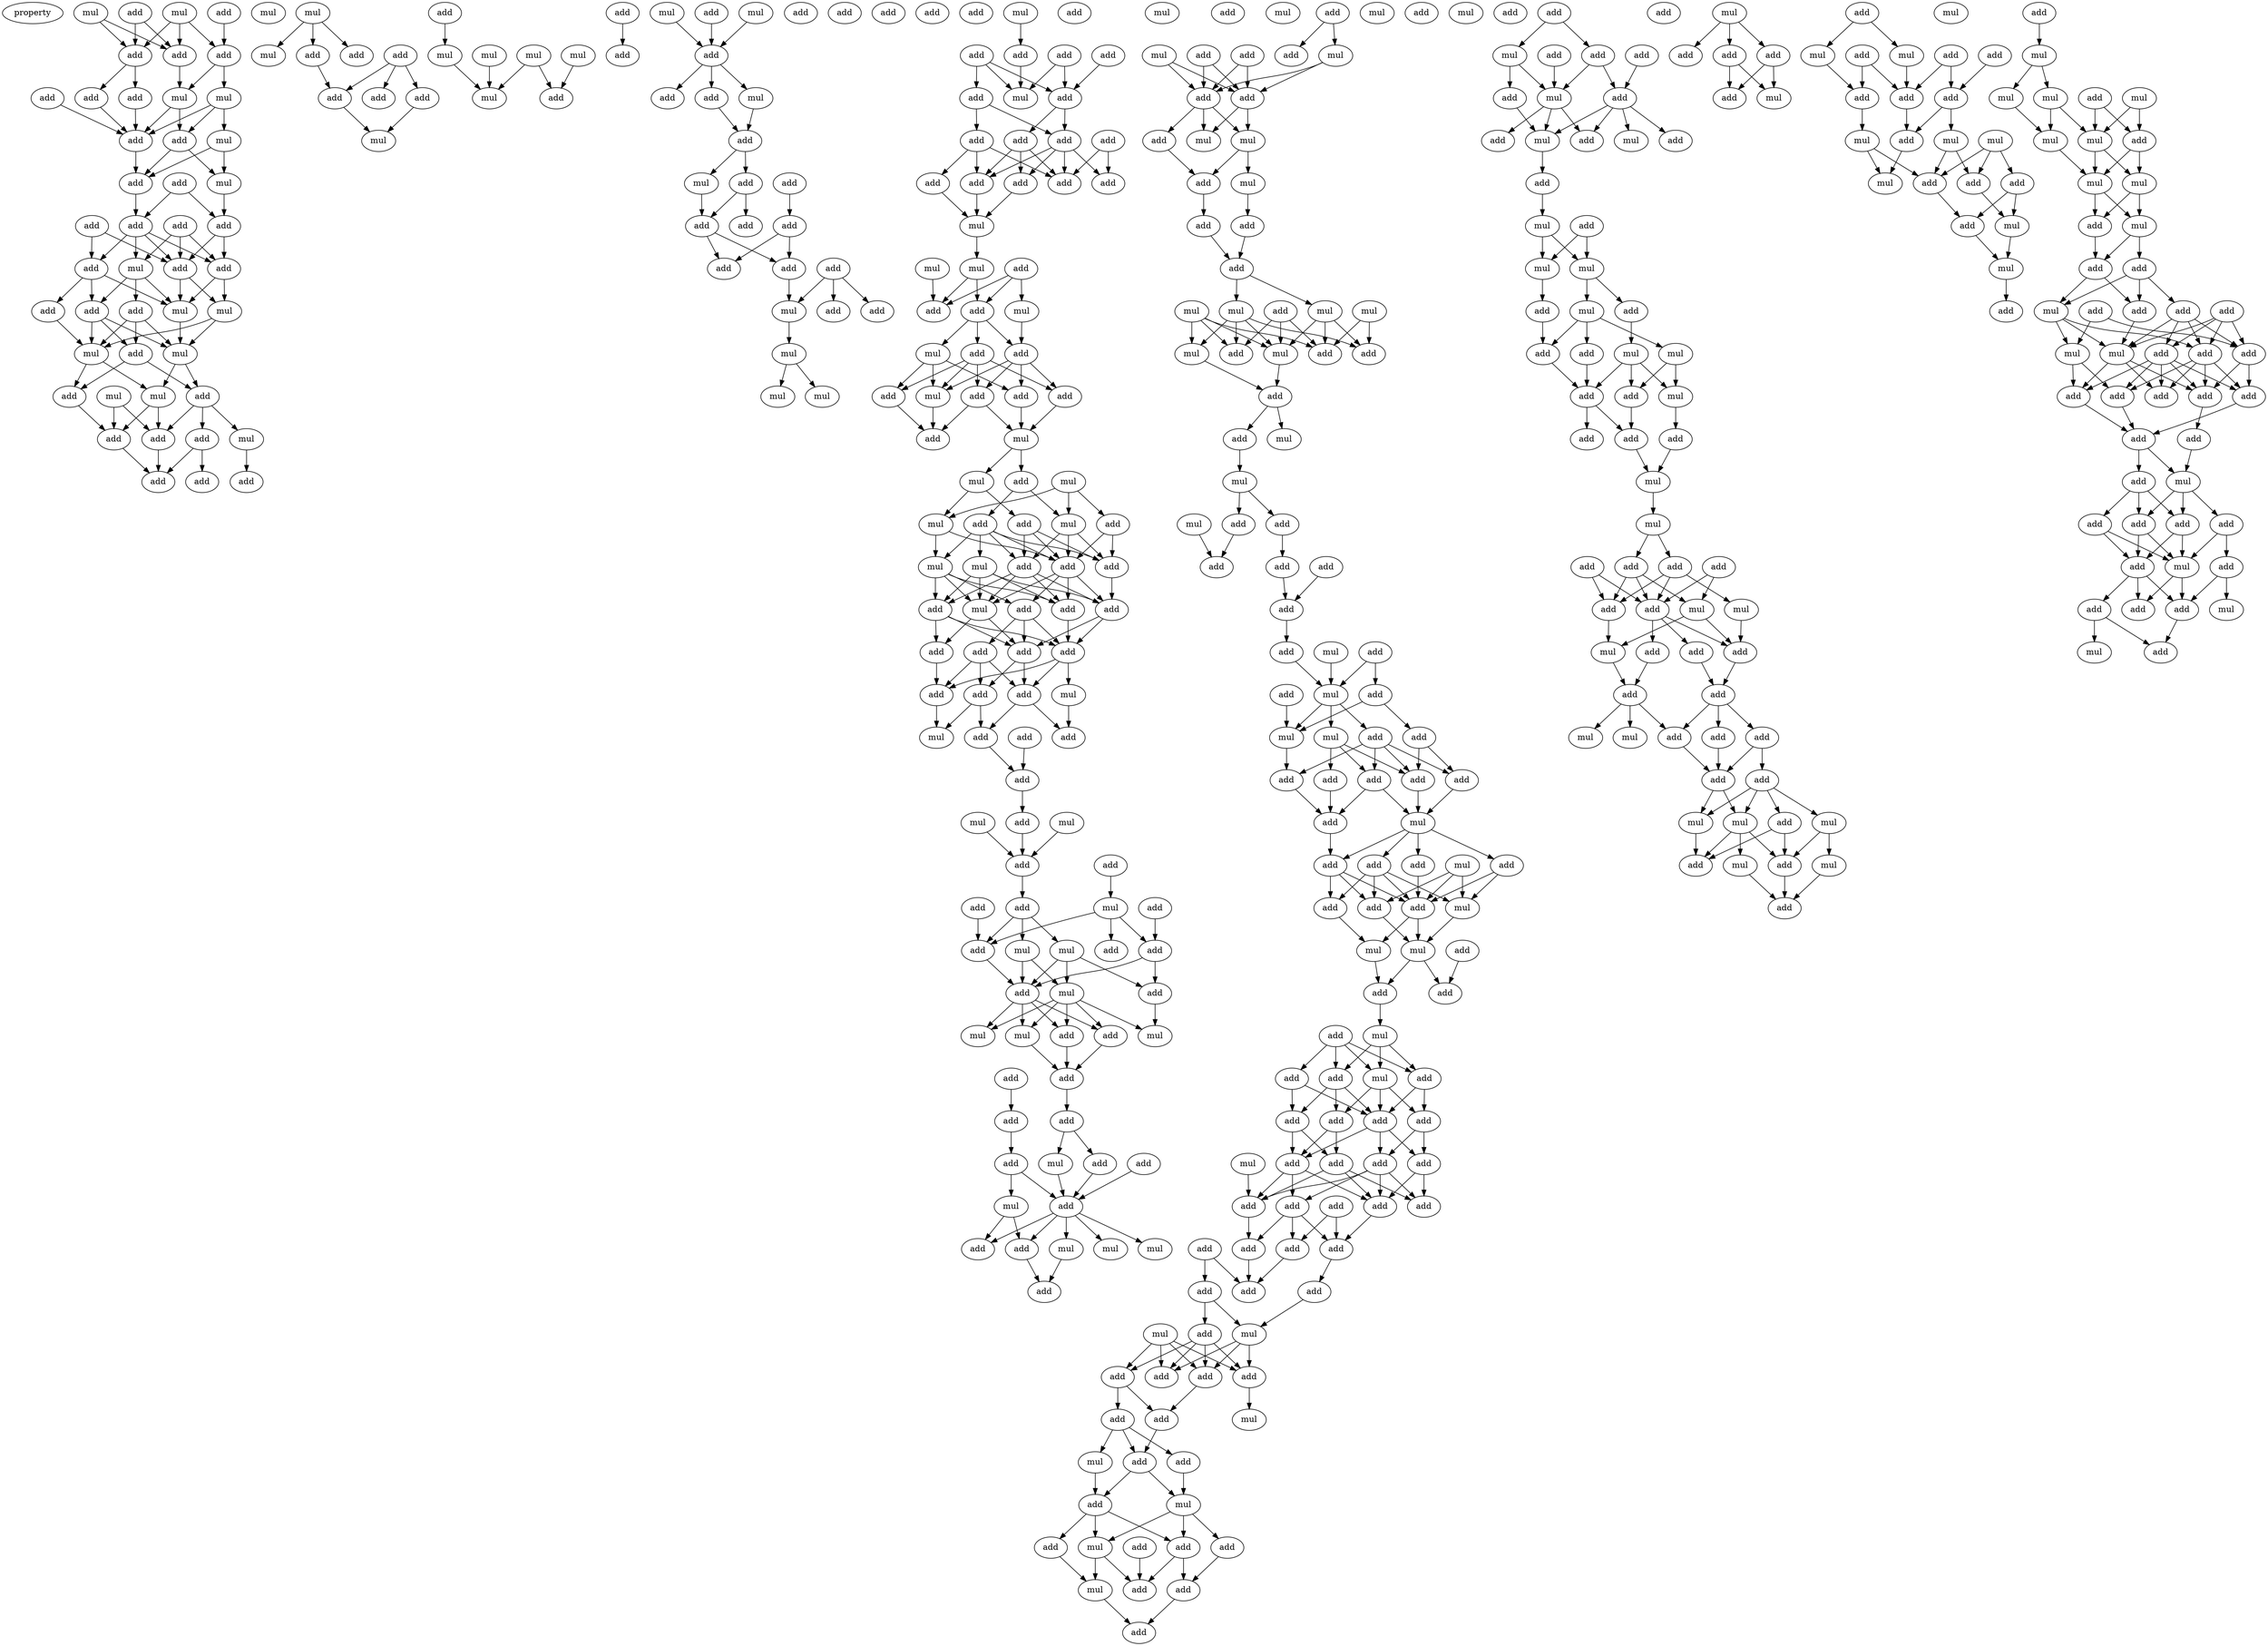 digraph {
    node [fontcolor=black]
    property [mul=2,lf=1.5]
    0 [ label = mul ];
    1 [ label = mul ];
    2 [ label = add ];
    3 [ label = add ];
    4 [ label = mul ];
    5 [ label = add ];
    6 [ label = add ];
    7 [ label = add ];
    8 [ label = add ];
    9 [ label = mul ];
    10 [ label = add ];
    11 [ label = mul ];
    12 [ label = add ];
    13 [ label = add ];
    14 [ label = add ];
    15 [ label = mul ];
    16 [ label = add ];
    17 [ label = mul ];
    18 [ label = add ];
    19 [ label = add ];
    20 [ label = add ];
    21 [ label = add ];
    22 [ label = add ];
    23 [ label = add ];
    24 [ label = add ];
    25 [ label = add ];
    26 [ label = mul ];
    27 [ label = add ];
    28 [ label = mul ];
    29 [ label = add ];
    30 [ label = mul ];
    31 [ label = add ];
    32 [ label = mul ];
    33 [ label = add ];
    34 [ label = mul ];
    35 [ label = add ];
    36 [ label = add ];
    37 [ label = mul ];
    38 [ label = mul ];
    39 [ label = add ];
    40 [ label = mul ];
    41 [ label = add ];
    42 [ label = add ];
    43 [ label = add ];
    44 [ label = add ];
    45 [ label = add ];
    46 [ label = mul ];
    47 [ label = mul ];
    48 [ label = add ];
    49 [ label = add ];
    50 [ label = add ];
    51 [ label = add ];
    52 [ label = add ];
    53 [ label = add ];
    54 [ label = mul ];
    55 [ label = add ];
    56 [ label = mul ];
    57 [ label = mul ];
    58 [ label = mul ];
    59 [ label = mul ];
    60 [ label = add ];
    61 [ label = mul ];
    62 [ label = add ];
    63 [ label = mul ];
    64 [ label = add ];
    65 [ label = add ];
    66 [ label = mul ];
    67 [ label = add ];
    68 [ label = add ];
    69 [ label = mul ];
    70 [ label = add ];
    71 [ label = add ];
    72 [ label = add ];
    73 [ label = add ];
    74 [ label = mul ];
    75 [ label = add ];
    76 [ label = add ];
    77 [ label = add ];
    78 [ label = add ];
    79 [ label = add ];
    80 [ label = add ];
    81 [ label = add ];
    82 [ label = add ];
    83 [ label = mul ];
    84 [ label = add ];
    85 [ label = add ];
    86 [ label = mul ];
    87 [ label = mul ];
    88 [ label = add ];
    89 [ label = mul ];
    90 [ label = add ];
    91 [ label = add ];
    92 [ label = mul ];
    93 [ label = add ];
    94 [ label = add ];
    95 [ label = add ];
    96 [ label = add ];
    97 [ label = mul ];
    98 [ label = add ];
    99 [ label = add ];
    100 [ label = add ];
    101 [ label = add ];
    102 [ label = add ];
    103 [ label = add ];
    104 [ label = add ];
    105 [ label = add ];
    106 [ label = add ];
    107 [ label = add ];
    108 [ label = add ];
    109 [ label = mul ];
    110 [ label = mul ];
    111 [ label = add ];
    112 [ label = mul ];
    113 [ label = add ];
    114 [ label = mul ];
    115 [ label = add ];
    116 [ label = add ];
    117 [ label = mul ];
    118 [ label = add ];
    119 [ label = add ];
    120 [ label = mul ];
    121 [ label = mul ];
    122 [ label = add ];
    123 [ label = add ];
    124 [ label = add ];
    125 [ label = add ];
    126 [ label = mul ];
    127 [ label = add ];
    128 [ label = mul ];
    129 [ label = mul ];
    130 [ label = add ];
    131 [ label = add ];
    132 [ label = add ];
    133 [ label = mul ];
    134 [ label = mul ];
    135 [ label = add ];
    136 [ label = add ];
    137 [ label = mul ];
    138 [ label = add ];
    139 [ label = add ];
    140 [ label = mul ];
    141 [ label = mul ];
    142 [ label = add ];
    143 [ label = add ];
    144 [ label = add ];
    145 [ label = add ];
    146 [ label = add ];
    147 [ label = add ];
    148 [ label = add ];
    149 [ label = add ];
    150 [ label = add ];
    151 [ label = mul ];
    152 [ label = add ];
    153 [ label = add ];
    154 [ label = mul ];
    155 [ label = add ];
    156 [ label = add ];
    157 [ label = add ];
    158 [ label = add ];
    159 [ label = mul ];
    160 [ label = add ];
    161 [ label = mul ];
    162 [ label = add ];
    163 [ label = mul ];
    164 [ label = add ];
    165 [ label = add ];
    166 [ label = add ];
    167 [ label = add ];
    168 [ label = add ];
    169 [ label = mul ];
    170 [ label = add ];
    171 [ label = mul ];
    172 [ label = add ];
    173 [ label = add ];
    174 [ label = mul ];
    175 [ label = mul ];
    176 [ label = add ];
    177 [ label = add ];
    178 [ label = add ];
    179 [ label = mul ];
    180 [ label = add ];
    181 [ label = mul ];
    182 [ label = mul ];
    183 [ label = add ];
    184 [ label = add ];
    185 [ label = add ];
    186 [ label = add ];
    187 [ label = add ];
    188 [ label = add ];
    189 [ label = mul ];
    190 [ label = add ];
    191 [ label = add ];
    192 [ label = mul ];
    193 [ label = mul ];
    194 [ label = add ];
    195 [ label = mul ];
    196 [ label = add ];
    197 [ label = mul ];
    198 [ label = add ];
    199 [ label = add ];
    200 [ label = mul ];
    201 [ label = add ];
    202 [ label = add ];
    203 [ label = add ];
    204 [ label = mul ];
    205 [ label = add ];
    206 [ label = add ];
    207 [ label = mul ];
    208 [ label = add ];
    209 [ label = mul ];
    210 [ label = add ];
    211 [ label = mul ];
    212 [ label = add ];
    213 [ label = add ];
    214 [ label = add ];
    215 [ label = add ];
    216 [ label = mul ];
    217 [ label = mul ];
    218 [ label = mul ];
    219 [ label = mul ];
    220 [ label = mul ];
    221 [ label = add ];
    222 [ label = add ];
    223 [ label = mul ];
    224 [ label = add ];
    225 [ label = add ];
    226 [ label = add ];
    227 [ label = mul ];
    228 [ label = mul ];
    229 [ label = add ];
    230 [ label = mul ];
    231 [ label = add ];
    232 [ label = add ];
    233 [ label = add ];
    234 [ label = add ];
    235 [ label = add ];
    236 [ label = add ];
    237 [ label = mul ];
    238 [ label = add ];
    239 [ label = add ];
    240 [ label = add ];
    241 [ label = mul ];
    242 [ label = add ];
    243 [ label = mul ];
    244 [ label = add ];
    245 [ label = mul ];
    246 [ label = add ];
    247 [ label = add ];
    248 [ label = add ];
    249 [ label = add ];
    250 [ label = add ];
    251 [ label = add ];
    252 [ label = mul ];
    253 [ label = add ];
    254 [ label = add ];
    255 [ label = add ];
    256 [ label = mul ];
    257 [ label = add ];
    258 [ label = add ];
    259 [ label = add ];
    260 [ label = add ];
    261 [ label = mul ];
    262 [ label = add ];
    263 [ label = mul ];
    264 [ label = mul ];
    265 [ label = add ];
    266 [ label = add ];
    267 [ label = add ];
    268 [ label = mul ];
    269 [ label = add ];
    270 [ label = mul ];
    271 [ label = add ];
    272 [ label = add ];
    273 [ label = add ];
    274 [ label = add ];
    275 [ label = add ];
    276 [ label = add ];
    277 [ label = add ];
    278 [ label = add ];
    279 [ label = add ];
    280 [ label = mul ];
    281 [ label = add ];
    282 [ label = add ];
    283 [ label = add ];
    284 [ label = add ];
    285 [ label = add ];
    286 [ label = add ];
    287 [ label = add ];
    288 [ label = add ];
    289 [ label = add ];
    290 [ label = add ];
    291 [ label = add ];
    292 [ label = add ];
    293 [ label = add ];
    294 [ label = mul ];
    295 [ label = add ];
    296 [ label = mul ];
    297 [ label = add ];
    298 [ label = add ];
    299 [ label = add ];
    300 [ label = add ];
    301 [ label = mul ];
    302 [ label = add ];
    303 [ label = add ];
    304 [ label = mul ];
    305 [ label = add ];
    306 [ label = mul ];
    307 [ label = add ];
    308 [ label = mul ];
    309 [ label = add ];
    310 [ label = mul ];
    311 [ label = add ];
    312 [ label = add ];
    313 [ label = add ];
    314 [ label = add ];
    315 [ label = add ];
    316 [ label = mul ];
    317 [ label = add ];
    318 [ label = add ];
    319 [ label = add ];
    320 [ label = mul ];
    321 [ label = add ];
    322 [ label = add ];
    323 [ label = add ];
    324 [ label = add ];
    325 [ label = mul ];
    326 [ label = add ];
    327 [ label = add ];
    328 [ label = add ];
    329 [ label = mul ];
    330 [ label = add ];
    331 [ label = add ];
    332 [ label = add ];
    333 [ label = mul ];
    334 [ label = mul ];
    335 [ label = add ];
    336 [ label = mul ];
    337 [ label = add ];
    338 [ label = mul ];
    339 [ label = add ];
    340 [ label = mul ];
    341 [ label = add ];
    342 [ label = add ];
    343 [ label = mul ];
    344 [ label = add ];
    345 [ label = mul ];
    346 [ label = mul ];
    347 [ label = add ];
    348 [ label = add ];
    349 [ label = mul ];
    350 [ label = add ];
    351 [ label = add ];
    352 [ label = add ];
    353 [ label = add ];
    354 [ label = mul ];
    355 [ label = mul ];
    356 [ label = add ];
    357 [ label = add ];
    358 [ label = add ];
    359 [ label = add ];
    360 [ label = mul ];
    361 [ label = add ];
    362 [ label = add ];
    363 [ label = mul ];
    364 [ label = add ];
    365 [ label = mul ];
    366 [ label = add ];
    367 [ label = add ];
    368 [ label = add ];
    369 [ label = add ];
    370 [ label = mul ];
    371 [ label = add ];
    372 [ label = mul ];
    373 [ label = add ];
    374 [ label = add ];
    375 [ label = add ];
    376 [ label = add ];
    377 [ label = add ];
    378 [ label = mul ];
    379 [ label = mul ];
    380 [ label = mul ];
    381 [ label = add ];
    382 [ label = mul ];
    383 [ label = mul ];
    384 [ label = add ];
    385 [ label = add ];
    386 [ label = mul ];
    387 [ label = add ];
    388 [ label = add ];
    389 [ label = add ];
    390 [ label = add ];
    391 [ label = mul ];
    392 [ label = add ];
    393 [ label = add ];
    394 [ label = mul ];
    395 [ label = add ];
    396 [ label = add ];
    397 [ label = mul ];
    398 [ label = add ];
    399 [ label = add ];
    400 [ label = add ];
    401 [ label = add ];
    402 [ label = mul ];
    403 [ label = mul ];
    404 [ label = mul ];
    405 [ label = mul ];
    406 [ label = mul ];
    407 [ label = add ];
    408 [ label = add ];
    409 [ label = add ];
    410 [ label = mul ];
    411 [ label = add ];
    412 [ label = mul ];
    413 [ label = add ];
    414 [ label = mul ];
    415 [ label = add ];
    416 [ label = mul ];
    417 [ label = mul ];
    418 [ label = mul ];
    419 [ label = add ];
    420 [ label = mul ];
    421 [ label = mul ];
    422 [ label = add ];
    423 [ label = mul ];
    424 [ label = mul ];
    425 [ label = mul ];
    426 [ label = add ];
    427 [ label = add ];
    428 [ label = add ];
    429 [ label = mul ];
    430 [ label = add ];
    431 [ label = add ];
    432 [ label = add ];
    433 [ label = add ];
    434 [ label = mul ];
    435 [ label = mul ];
    436 [ label = add ];
    437 [ label = add ];
    438 [ label = add ];
    439 [ label = add ];
    440 [ label = add ];
    441 [ label = add ];
    442 [ label = add ];
    443 [ label = add ];
    444 [ label = add ];
    445 [ label = add ];
    446 [ label = mul ];
    447 [ label = add ];
    448 [ label = add ];
    449 [ label = add ];
    450 [ label = add ];
    451 [ label = add ];
    452 [ label = mul ];
    453 [ label = add ];
    454 [ label = add ];
    455 [ label = add ];
    456 [ label = mul ];
    457 [ label = add ];
    458 [ label = add ];
    459 [ label = add ];
    460 [ label = mul ];
    0 -> 5 [ name = 0 ];
    0 -> 6 [ name = 1 ];
    0 -> 7 [ name = 2 ];
    1 -> 6 [ name = 3 ];
    1 -> 7 [ name = 4 ];
    2 -> 5 [ name = 5 ];
    3 -> 6 [ name = 6 ];
    3 -> 7 [ name = 7 ];
    5 -> 9 [ name = 8 ];
    5 -> 11 [ name = 9 ];
    6 -> 11 [ name = 10 ];
    7 -> 8 [ name = 11 ];
    7 -> 12 [ name = 12 ];
    8 -> 13 [ name = 13 ];
    9 -> 13 [ name = 14 ];
    9 -> 14 [ name = 15 ];
    9 -> 15 [ name = 16 ];
    10 -> 13 [ name = 17 ];
    11 -> 13 [ name = 18 ];
    11 -> 14 [ name = 19 ];
    12 -> 13 [ name = 20 ];
    13 -> 18 [ name = 21 ];
    14 -> 17 [ name = 22 ];
    14 -> 18 [ name = 23 ];
    15 -> 17 [ name = 24 ];
    15 -> 18 [ name = 25 ];
    16 -> 20 [ name = 26 ];
    16 -> 22 [ name = 27 ];
    17 -> 22 [ name = 28 ];
    18 -> 20 [ name = 29 ];
    19 -> 24 [ name = 30 ];
    19 -> 25 [ name = 31 ];
    19 -> 26 [ name = 32 ];
    20 -> 23 [ name = 33 ];
    20 -> 24 [ name = 34 ];
    20 -> 25 [ name = 35 ];
    20 -> 26 [ name = 36 ];
    21 -> 23 [ name = 37 ];
    21 -> 25 [ name = 38 ];
    22 -> 24 [ name = 39 ];
    22 -> 25 [ name = 40 ];
    23 -> 27 [ name = 41 ];
    23 -> 28 [ name = 42 ];
    23 -> 29 [ name = 43 ];
    24 -> 28 [ name = 44 ];
    24 -> 30 [ name = 45 ];
    25 -> 28 [ name = 46 ];
    25 -> 30 [ name = 47 ];
    26 -> 27 [ name = 48 ];
    26 -> 28 [ name = 49 ];
    26 -> 31 [ name = 50 ];
    27 -> 32 [ name = 51 ];
    27 -> 33 [ name = 52 ];
    27 -> 34 [ name = 53 ];
    28 -> 32 [ name = 54 ];
    29 -> 34 [ name = 55 ];
    30 -> 32 [ name = 56 ];
    30 -> 34 [ name = 57 ];
    31 -> 32 [ name = 58 ];
    31 -> 33 [ name = 59 ];
    31 -> 34 [ name = 60 ];
    32 -> 36 [ name = 61 ];
    32 -> 37 [ name = 62 ];
    33 -> 35 [ name = 63 ];
    33 -> 36 [ name = 64 ];
    34 -> 35 [ name = 65 ];
    34 -> 37 [ name = 66 ];
    35 -> 42 [ name = 67 ];
    36 -> 39 [ name = 68 ];
    36 -> 40 [ name = 69 ];
    36 -> 41 [ name = 70 ];
    37 -> 39 [ name = 71 ];
    37 -> 42 [ name = 72 ];
    38 -> 39 [ name = 73 ];
    38 -> 42 [ name = 74 ];
    39 -> 45 [ name = 75 ];
    40 -> 44 [ name = 76 ];
    41 -> 43 [ name = 77 ];
    41 -> 45 [ name = 78 ];
    42 -> 45 [ name = 79 ];
    46 -> 47 [ name = 80 ];
    46 -> 48 [ name = 81 ];
    46 -> 49 [ name = 82 ];
    48 -> 53 [ name = 83 ];
    50 -> 51 [ name = 84 ];
    50 -> 52 [ name = 85 ];
    50 -> 53 [ name = 86 ];
    52 -> 54 [ name = 87 ];
    53 -> 54 [ name = 88 ];
    55 -> 57 [ name = 89 ];
    56 -> 61 [ name = 90 ];
    57 -> 61 [ name = 91 ];
    58 -> 60 [ name = 92 ];
    58 -> 61 [ name = 93 ];
    59 -> 60 [ name = 94 ];
    62 -> 64 [ name = 95 ];
    63 -> 67 [ name = 96 ];
    65 -> 67 [ name = 97 ];
    66 -> 67 [ name = 98 ];
    67 -> 68 [ name = 99 ];
    67 -> 69 [ name = 100 ];
    67 -> 71 [ name = 101 ];
    69 -> 73 [ name = 102 ];
    71 -> 73 [ name = 103 ];
    73 -> 74 [ name = 104 ];
    73 -> 76 [ name = 105 ];
    74 -> 78 [ name = 106 ];
    75 -> 77 [ name = 107 ];
    76 -> 78 [ name = 108 ];
    76 -> 79 [ name = 109 ];
    77 -> 80 [ name = 110 ];
    77 -> 82 [ name = 111 ];
    78 -> 80 [ name = 112 ];
    78 -> 82 [ name = 113 ];
    81 -> 83 [ name = 114 ];
    81 -> 84 [ name = 115 ];
    81 -> 85 [ name = 116 ];
    82 -> 83 [ name = 117 ];
    83 -> 86 [ name = 118 ];
    86 -> 87 [ name = 119 ];
    86 -> 89 [ name = 120 ];
    92 -> 93 [ name = 121 ];
    93 -> 97 [ name = 122 ];
    94 -> 99 [ name = 123 ];
    95 -> 97 [ name = 124 ];
    95 -> 99 [ name = 125 ];
    96 -> 97 [ name = 126 ];
    96 -> 98 [ name = 127 ];
    96 -> 99 [ name = 128 ];
    98 -> 101 [ name = 129 ];
    98 -> 102 [ name = 130 ];
    99 -> 100 [ name = 131 ];
    99 -> 101 [ name = 132 ];
    100 -> 106 [ name = 133 ];
    100 -> 107 [ name = 134 ];
    100 -> 108 [ name = 135 ];
    101 -> 104 [ name = 136 ];
    101 -> 106 [ name = 137 ];
    101 -> 107 [ name = 138 ];
    101 -> 108 [ name = 139 ];
    102 -> 105 [ name = 140 ];
    102 -> 107 [ name = 141 ];
    102 -> 108 [ name = 142 ];
    103 -> 104 [ name = 143 ];
    103 -> 108 [ name = 144 ];
    105 -> 109 [ name = 145 ];
    106 -> 109 [ name = 146 ];
    107 -> 109 [ name = 147 ];
    109 -> 110 [ name = 148 ];
    110 -> 115 [ name = 149 ];
    110 -> 116 [ name = 150 ];
    112 -> 115 [ name = 151 ];
    113 -> 115 [ name = 152 ];
    113 -> 116 [ name = 153 ];
    113 -> 117 [ name = 154 ];
    116 -> 118 [ name = 155 ];
    116 -> 119 [ name = 156 ];
    116 -> 120 [ name = 157 ];
    117 -> 119 [ name = 158 ];
    118 -> 121 [ name = 159 ];
    118 -> 122 [ name = 160 ];
    118 -> 124 [ name = 161 ];
    118 -> 125 [ name = 162 ];
    119 -> 121 [ name = 163 ];
    119 -> 123 [ name = 164 ];
    119 -> 124 [ name = 165 ];
    119 -> 125 [ name = 166 ];
    120 -> 121 [ name = 167 ];
    120 -> 122 [ name = 168 ];
    120 -> 123 [ name = 169 ];
    121 -> 127 [ name = 170 ];
    122 -> 127 [ name = 171 ];
    123 -> 126 [ name = 172 ];
    124 -> 126 [ name = 173 ];
    125 -> 126 [ name = 174 ];
    125 -> 127 [ name = 175 ];
    126 -> 128 [ name = 176 ];
    126 -> 130 [ name = 177 ];
    128 -> 132 [ name = 178 ];
    128 -> 133 [ name = 179 ];
    129 -> 133 [ name = 180 ];
    129 -> 134 [ name = 181 ];
    129 -> 135 [ name = 182 ];
    130 -> 131 [ name = 183 ];
    130 -> 134 [ name = 184 ];
    131 -> 136 [ name = 185 ];
    131 -> 137 [ name = 186 ];
    131 -> 138 [ name = 187 ];
    131 -> 139 [ name = 188 ];
    131 -> 140 [ name = 189 ];
    132 -> 136 [ name = 190 ];
    132 -> 138 [ name = 191 ];
    132 -> 139 [ name = 192 ];
    133 -> 136 [ name = 193 ];
    133 -> 140 [ name = 194 ];
    134 -> 136 [ name = 195 ];
    134 -> 138 [ name = 196 ];
    134 -> 139 [ name = 197 ];
    135 -> 136 [ name = 198 ];
    135 -> 139 [ name = 199 ];
    136 -> 141 [ name = 200 ];
    136 -> 142 [ name = 201 ];
    136 -> 144 [ name = 202 ];
    136 -> 145 [ name = 203 ];
    137 -> 141 [ name = 204 ];
    137 -> 142 [ name = 205 ];
    137 -> 143 [ name = 206 ];
    137 -> 144 [ name = 207 ];
    138 -> 141 [ name = 208 ];
    138 -> 142 [ name = 209 ];
    138 -> 143 [ name = 210 ];
    138 -> 144 [ name = 211 ];
    139 -> 142 [ name = 212 ];
    140 -> 141 [ name = 213 ];
    140 -> 143 [ name = 214 ];
    140 -> 144 [ name = 215 ];
    140 -> 145 [ name = 216 ];
    141 -> 146 [ name = 217 ];
    141 -> 147 [ name = 218 ];
    142 -> 147 [ name = 219 ];
    142 -> 148 [ name = 220 ];
    143 -> 146 [ name = 221 ];
    143 -> 147 [ name = 222 ];
    143 -> 148 [ name = 223 ];
    144 -> 148 [ name = 224 ];
    145 -> 147 [ name = 225 ];
    145 -> 148 [ name = 226 ];
    145 -> 149 [ name = 227 ];
    146 -> 153 [ name = 228 ];
    147 -> 150 [ name = 229 ];
    147 -> 152 [ name = 230 ];
    148 -> 151 [ name = 231 ];
    148 -> 152 [ name = 232 ];
    148 -> 153 [ name = 233 ];
    149 -> 150 [ name = 234 ];
    149 -> 152 [ name = 235 ];
    149 -> 153 [ name = 236 ];
    150 -> 154 [ name = 237 ];
    150 -> 156 [ name = 238 ];
    151 -> 155 [ name = 239 ];
    152 -> 155 [ name = 240 ];
    152 -> 156 [ name = 241 ];
    153 -> 154 [ name = 242 ];
    156 -> 158 [ name = 243 ];
    157 -> 158 [ name = 244 ];
    158 -> 162 [ name = 245 ];
    159 -> 165 [ name = 246 ];
    162 -> 165 [ name = 247 ];
    163 -> 165 [ name = 248 ];
    164 -> 169 [ name = 249 ];
    165 -> 167 [ name = 250 ];
    166 -> 173 [ name = 251 ];
    167 -> 171 [ name = 252 ];
    167 -> 172 [ name = 253 ];
    167 -> 174 [ name = 254 ];
    168 -> 172 [ name = 255 ];
    169 -> 170 [ name = 256 ];
    169 -> 172 [ name = 257 ];
    169 -> 173 [ name = 258 ];
    171 -> 175 [ name = 259 ];
    171 -> 176 [ name = 260 ];
    171 -> 177 [ name = 261 ];
    172 -> 176 [ name = 262 ];
    173 -> 176 [ name = 263 ];
    173 -> 177 [ name = 264 ];
    174 -> 175 [ name = 265 ];
    174 -> 176 [ name = 266 ];
    175 -> 178 [ name = 267 ];
    175 -> 179 [ name = 268 ];
    175 -> 180 [ name = 269 ];
    175 -> 181 [ name = 270 ];
    175 -> 182 [ name = 271 ];
    176 -> 178 [ name = 272 ];
    176 -> 180 [ name = 273 ];
    176 -> 181 [ name = 274 ];
    176 -> 182 [ name = 275 ];
    177 -> 179 [ name = 276 ];
    178 -> 184 [ name = 277 ];
    180 -> 184 [ name = 278 ];
    182 -> 184 [ name = 279 ];
    183 -> 185 [ name = 280 ];
    184 -> 186 [ name = 281 ];
    185 -> 187 [ name = 282 ];
    186 -> 189 [ name = 283 ];
    186 -> 190 [ name = 284 ];
    187 -> 191 [ name = 285 ];
    187 -> 192 [ name = 286 ];
    188 -> 191 [ name = 287 ];
    189 -> 191 [ name = 288 ];
    190 -> 191 [ name = 289 ];
    191 -> 193 [ name = 290 ];
    191 -> 194 [ name = 291 ];
    191 -> 195 [ name = 292 ];
    191 -> 196 [ name = 293 ];
    191 -> 197 [ name = 294 ];
    192 -> 194 [ name = 295 ];
    192 -> 196 [ name = 296 ];
    193 -> 198 [ name = 297 ];
    196 -> 198 [ name = 298 ];
    199 -> 202 [ name = 299 ];
    199 -> 204 [ name = 300 ];
    200 -> 205 [ name = 301 ];
    200 -> 206 [ name = 302 ];
    201 -> 205 [ name = 303 ];
    201 -> 206 [ name = 304 ];
    203 -> 205 [ name = 305 ];
    203 -> 206 [ name = 306 ];
    204 -> 205 [ name = 307 ];
    204 -> 206 [ name = 308 ];
    205 -> 207 [ name = 309 ];
    205 -> 208 [ name = 310 ];
    205 -> 209 [ name = 311 ];
    206 -> 207 [ name = 312 ];
    206 -> 209 [ name = 313 ];
    208 -> 210 [ name = 314 ];
    209 -> 210 [ name = 315 ];
    209 -> 211 [ name = 316 ];
    210 -> 212 [ name = 317 ];
    211 -> 213 [ name = 318 ];
    212 -> 214 [ name = 319 ];
    213 -> 214 [ name = 320 ];
    214 -> 217 [ name = 321 ];
    214 -> 219 [ name = 322 ];
    215 -> 220 [ name = 323 ];
    215 -> 221 [ name = 324 ];
    215 -> 222 [ name = 325 ];
    216 -> 222 [ name = 326 ];
    216 -> 224 [ name = 327 ];
    217 -> 220 [ name = 328 ];
    217 -> 222 [ name = 329 ];
    217 -> 224 [ name = 330 ];
    218 -> 220 [ name = 331 ];
    218 -> 221 [ name = 332 ];
    218 -> 222 [ name = 333 ];
    218 -> 223 [ name = 334 ];
    219 -> 220 [ name = 335 ];
    219 -> 221 [ name = 336 ];
    219 -> 223 [ name = 337 ];
    219 -> 224 [ name = 338 ];
    220 -> 225 [ name = 339 ];
    223 -> 225 [ name = 340 ];
    225 -> 226 [ name = 341 ];
    225 -> 227 [ name = 342 ];
    226 -> 228 [ name = 343 ];
    228 -> 229 [ name = 344 ];
    228 -> 231 [ name = 345 ];
    229 -> 233 [ name = 346 ];
    230 -> 233 [ name = 347 ];
    231 -> 232 [ name = 348 ];
    232 -> 235 [ name = 349 ];
    234 -> 235 [ name = 350 ];
    235 -> 238 [ name = 351 ];
    236 -> 239 [ name = 352 ];
    236 -> 241 [ name = 353 ];
    237 -> 241 [ name = 354 ];
    238 -> 241 [ name = 355 ];
    239 -> 243 [ name = 356 ];
    239 -> 244 [ name = 357 ];
    240 -> 243 [ name = 358 ];
    241 -> 242 [ name = 359 ];
    241 -> 243 [ name = 360 ];
    241 -> 245 [ name = 361 ];
    242 -> 247 [ name = 362 ];
    242 -> 248 [ name = 363 ];
    242 -> 249 [ name = 364 ];
    242 -> 250 [ name = 365 ];
    243 -> 248 [ name = 366 ];
    244 -> 249 [ name = 367 ];
    244 -> 250 [ name = 368 ];
    245 -> 246 [ name = 369 ];
    245 -> 247 [ name = 370 ];
    245 -> 249 [ name = 371 ];
    246 -> 251 [ name = 372 ];
    247 -> 251 [ name = 373 ];
    247 -> 252 [ name = 374 ];
    248 -> 251 [ name = 375 ];
    249 -> 252 [ name = 376 ];
    250 -> 252 [ name = 377 ];
    251 -> 254 [ name = 378 ];
    252 -> 253 [ name = 379 ];
    252 -> 254 [ name = 380 ];
    252 -> 255 [ name = 381 ];
    252 -> 257 [ name = 382 ];
    253 -> 258 [ name = 383 ];
    253 -> 259 [ name = 384 ];
    253 -> 260 [ name = 385 ];
    253 -> 261 [ name = 386 ];
    254 -> 258 [ name = 387 ];
    254 -> 259 [ name = 388 ];
    254 -> 260 [ name = 389 ];
    255 -> 260 [ name = 390 ];
    256 -> 259 [ name = 391 ];
    256 -> 260 [ name = 392 ];
    256 -> 261 [ name = 393 ];
    257 -> 260 [ name = 394 ];
    257 -> 261 [ name = 395 ];
    258 -> 264 [ name = 396 ];
    259 -> 263 [ name = 397 ];
    260 -> 263 [ name = 398 ];
    260 -> 264 [ name = 399 ];
    261 -> 263 [ name = 400 ];
    262 -> 265 [ name = 401 ];
    263 -> 265 [ name = 402 ];
    263 -> 266 [ name = 403 ];
    264 -> 266 [ name = 404 ];
    266 -> 268 [ name = 405 ];
    267 -> 269 [ name = 406 ];
    267 -> 270 [ name = 407 ];
    267 -> 271 [ name = 408 ];
    267 -> 272 [ name = 409 ];
    268 -> 269 [ name = 410 ];
    268 -> 270 [ name = 411 ];
    268 -> 271 [ name = 412 ];
    269 -> 273 [ name = 413 ];
    269 -> 274 [ name = 414 ];
    269 -> 276 [ name = 415 ];
    270 -> 273 [ name = 416 ];
    270 -> 275 [ name = 417 ];
    270 -> 276 [ name = 418 ];
    271 -> 275 [ name = 419 ];
    271 -> 276 [ name = 420 ];
    272 -> 274 [ name = 421 ];
    272 -> 276 [ name = 422 ];
    273 -> 277 [ name = 423 ];
    273 -> 278 [ name = 424 ];
    274 -> 277 [ name = 425 ];
    274 -> 278 [ name = 426 ];
    275 -> 279 [ name = 427 ];
    275 -> 281 [ name = 428 ];
    276 -> 278 [ name = 429 ];
    276 -> 279 [ name = 430 ];
    276 -> 281 [ name = 431 ];
    277 -> 282 [ name = 432 ];
    277 -> 284 [ name = 433 ];
    277 -> 285 [ name = 434 ];
    278 -> 282 [ name = 435 ];
    278 -> 283 [ name = 436 ];
    278 -> 285 [ name = 437 ];
    279 -> 282 [ name = 438 ];
    279 -> 283 [ name = 439 ];
    279 -> 284 [ name = 440 ];
    279 -> 285 [ name = 441 ];
    280 -> 285 [ name = 442 ];
    281 -> 282 [ name = 443 ];
    281 -> 284 [ name = 444 ];
    282 -> 289 [ name = 445 ];
    283 -> 287 [ name = 446 ];
    283 -> 288 [ name = 447 ];
    283 -> 289 [ name = 448 ];
    285 -> 288 [ name = 449 ];
    286 -> 287 [ name = 450 ];
    286 -> 289 [ name = 451 ];
    287 -> 291 [ name = 452 ];
    288 -> 291 [ name = 453 ];
    289 -> 292 [ name = 454 ];
    290 -> 291 [ name = 455 ];
    290 -> 293 [ name = 456 ];
    292 -> 296 [ name = 457 ];
    293 -> 295 [ name = 458 ];
    293 -> 296 [ name = 459 ];
    294 -> 297 [ name = 460 ];
    294 -> 298 [ name = 461 ];
    294 -> 299 [ name = 462 ];
    294 -> 300 [ name = 463 ];
    295 -> 297 [ name = 464 ];
    295 -> 298 [ name = 465 ];
    295 -> 299 [ name = 466 ];
    295 -> 300 [ name = 467 ];
    296 -> 297 [ name = 468 ];
    296 -> 298 [ name = 469 ];
    296 -> 299 [ name = 470 ];
    297 -> 301 [ name = 471 ];
    298 -> 303 [ name = 472 ];
    300 -> 302 [ name = 473 ];
    300 -> 303 [ name = 474 ];
    302 -> 304 [ name = 475 ];
    302 -> 305 [ name = 476 ];
    302 -> 307 [ name = 477 ];
    303 -> 307 [ name = 478 ];
    304 -> 309 [ name = 479 ];
    305 -> 308 [ name = 480 ];
    307 -> 308 [ name = 481 ];
    307 -> 309 [ name = 482 ];
    308 -> 310 [ name = 483 ];
    308 -> 312 [ name = 484 ];
    308 -> 314 [ name = 485 ];
    309 -> 310 [ name = 486 ];
    309 -> 311 [ name = 487 ];
    309 -> 314 [ name = 488 ];
    310 -> 315 [ name = 489 ];
    310 -> 316 [ name = 490 ];
    311 -> 316 [ name = 491 ];
    312 -> 317 [ name = 492 ];
    313 -> 315 [ name = 493 ];
    314 -> 315 [ name = 494 ];
    314 -> 317 [ name = 495 ];
    316 -> 319 [ name = 496 ];
    317 -> 319 [ name = 497 ];
    322 -> 325 [ name = 498 ];
    322 -> 326 [ name = 499 ];
    323 -> 329 [ name = 500 ];
    324 -> 328 [ name = 501 ];
    325 -> 327 [ name = 502 ];
    325 -> 329 [ name = 503 ];
    326 -> 328 [ name = 504 ];
    326 -> 329 [ name = 505 ];
    327 -> 334 [ name = 506 ];
    328 -> 331 [ name = 507 ];
    328 -> 332 [ name = 508 ];
    328 -> 333 [ name = 509 ];
    328 -> 334 [ name = 510 ];
    329 -> 330 [ name = 511 ];
    329 -> 332 [ name = 512 ];
    329 -> 334 [ name = 513 ];
    334 -> 335 [ name = 514 ];
    335 -> 336 [ name = 515 ];
    336 -> 338 [ name = 516 ];
    336 -> 340 [ name = 517 ];
    337 -> 338 [ name = 518 ];
    337 -> 340 [ name = 519 ];
    338 -> 341 [ name = 520 ];
    340 -> 342 [ name = 521 ];
    340 -> 343 [ name = 522 ];
    341 -> 344 [ name = 523 ];
    342 -> 345 [ name = 524 ];
    343 -> 344 [ name = 525 ];
    343 -> 346 [ name = 526 ];
    343 -> 347 [ name = 527 ];
    344 -> 350 [ name = 528 ];
    345 -> 348 [ name = 529 ];
    345 -> 349 [ name = 530 ];
    345 -> 350 [ name = 531 ];
    346 -> 348 [ name = 532 ];
    346 -> 349 [ name = 533 ];
    347 -> 350 [ name = 534 ];
    348 -> 351 [ name = 535 ];
    349 -> 353 [ name = 536 ];
    350 -> 351 [ name = 537 ];
    350 -> 352 [ name = 538 ];
    351 -> 354 [ name = 539 ];
    353 -> 354 [ name = 540 ];
    354 -> 355 [ name = 541 ];
    355 -> 357 [ name = 542 ];
    355 -> 359 [ name = 543 ];
    356 -> 361 [ name = 544 ];
    356 -> 362 [ name = 545 ];
    357 -> 361 [ name = 546 ];
    357 -> 362 [ name = 547 ];
    357 -> 363 [ name = 548 ];
    358 -> 360 [ name = 549 ];
    358 -> 362 [ name = 550 ];
    359 -> 360 [ name = 551 ];
    359 -> 361 [ name = 552 ];
    359 -> 362 [ name = 553 ];
    360 -> 365 [ name = 554 ];
    360 -> 367 [ name = 555 ];
    361 -> 365 [ name = 556 ];
    362 -> 364 [ name = 557 ];
    362 -> 366 [ name = 558 ];
    362 -> 367 [ name = 559 ];
    363 -> 367 [ name = 560 ];
    364 -> 368 [ name = 561 ];
    365 -> 368 [ name = 562 ];
    366 -> 369 [ name = 563 ];
    367 -> 369 [ name = 564 ];
    368 -> 370 [ name = 565 ];
    368 -> 372 [ name = 566 ];
    368 -> 373 [ name = 567 ];
    369 -> 371 [ name = 568 ];
    369 -> 373 [ name = 569 ];
    369 -> 374 [ name = 570 ];
    371 -> 375 [ name = 571 ];
    371 -> 376 [ name = 572 ];
    373 -> 375 [ name = 573 ];
    374 -> 375 [ name = 574 ];
    375 -> 378 [ name = 575 ];
    375 -> 379 [ name = 576 ];
    376 -> 377 [ name = 577 ];
    376 -> 378 [ name = 578 ];
    376 -> 379 [ name = 579 ];
    376 -> 380 [ name = 580 ];
    377 -> 381 [ name = 581 ];
    377 -> 384 [ name = 582 ];
    378 -> 384 [ name = 583 ];
    379 -> 381 [ name = 584 ];
    379 -> 382 [ name = 585 ];
    379 -> 384 [ name = 586 ];
    380 -> 381 [ name = 587 ];
    380 -> 383 [ name = 588 ];
    381 -> 385 [ name = 589 ];
    382 -> 385 [ name = 590 ];
    383 -> 385 [ name = 591 ];
    386 -> 387 [ name = 592 ];
    386 -> 388 [ name = 593 ];
    386 -> 389 [ name = 594 ];
    388 -> 390 [ name = 595 ];
    388 -> 391 [ name = 596 ];
    389 -> 390 [ name = 597 ];
    389 -> 391 [ name = 598 ];
    392 -> 394 [ name = 599 ];
    392 -> 397 [ name = 600 ];
    393 -> 398 [ name = 601 ];
    393 -> 399 [ name = 602 ];
    394 -> 399 [ name = 603 ];
    395 -> 399 [ name = 604 ];
    395 -> 400 [ name = 605 ];
    396 -> 400 [ name = 606 ];
    397 -> 398 [ name = 607 ];
    398 -> 404 [ name = 608 ];
    399 -> 401 [ name = 609 ];
    400 -> 401 [ name = 610 ];
    400 -> 403 [ name = 611 ];
    401 -> 406 [ name = 612 ];
    402 -> 407 [ name = 613 ];
    402 -> 408 [ name = 614 ];
    402 -> 409 [ name = 615 ];
    403 -> 407 [ name = 616 ];
    403 -> 409 [ name = 617 ];
    404 -> 406 [ name = 618 ];
    404 -> 409 [ name = 619 ];
    407 -> 410 [ name = 620 ];
    408 -> 410 [ name = 621 ];
    408 -> 411 [ name = 622 ];
    409 -> 411 [ name = 623 ];
    410 -> 412 [ name = 624 ];
    411 -> 412 [ name = 625 ];
    412 -> 415 [ name = 626 ];
    413 -> 414 [ name = 627 ];
    414 -> 416 [ name = 628 ];
    414 -> 417 [ name = 629 ];
    416 -> 421 [ name = 630 ];
    417 -> 420 [ name = 631 ];
    417 -> 421 [ name = 632 ];
    418 -> 420 [ name = 633 ];
    418 -> 422 [ name = 634 ];
    419 -> 420 [ name = 635 ];
    419 -> 422 [ name = 636 ];
    420 -> 423 [ name = 637 ];
    420 -> 424 [ name = 638 ];
    421 -> 423 [ name = 639 ];
    422 -> 423 [ name = 640 ];
    422 -> 424 [ name = 641 ];
    423 -> 425 [ name = 642 ];
    423 -> 426 [ name = 643 ];
    424 -> 425 [ name = 644 ];
    424 -> 426 [ name = 645 ];
    425 -> 427 [ name = 646 ];
    425 -> 428 [ name = 647 ];
    426 -> 428 [ name = 648 ];
    427 -> 429 [ name = 649 ];
    427 -> 430 [ name = 650 ];
    427 -> 433 [ name = 651 ];
    428 -> 429 [ name = 652 ];
    428 -> 430 [ name = 653 ];
    429 -> 434 [ name = 654 ];
    429 -> 435 [ name = 655 ];
    429 -> 436 [ name = 656 ];
    430 -> 435 [ name = 657 ];
    431 -> 435 [ name = 658 ];
    431 -> 436 [ name = 659 ];
    431 -> 437 [ name = 660 ];
    431 -> 438 [ name = 661 ];
    432 -> 434 [ name = 662 ];
    432 -> 437 [ name = 663 ];
    433 -> 435 [ name = 664 ];
    433 -> 436 [ name = 665 ];
    433 -> 437 [ name = 666 ];
    433 -> 438 [ name = 667 ];
    434 -> 441 [ name = 668 ];
    434 -> 443 [ name = 669 ];
    435 -> 440 [ name = 670 ];
    435 -> 442 [ name = 671 ];
    435 -> 443 [ name = 672 ];
    436 -> 439 [ name = 673 ];
    436 -> 440 [ name = 674 ];
    436 -> 441 [ name = 675 ];
    436 -> 442 [ name = 676 ];
    437 -> 439 [ name = 677 ];
    437 -> 442 [ name = 678 ];
    438 -> 439 [ name = 679 ];
    438 -> 440 [ name = 680 ];
    438 -> 441 [ name = 681 ];
    438 -> 442 [ name = 682 ];
    438 -> 443 [ name = 683 ];
    439 -> 445 [ name = 684 ];
    441 -> 445 [ name = 685 ];
    442 -> 444 [ name = 686 ];
    443 -> 445 [ name = 687 ];
    444 -> 446 [ name = 688 ];
    445 -> 446 [ name = 689 ];
    445 -> 447 [ name = 690 ];
    446 -> 448 [ name = 691 ];
    446 -> 450 [ name = 692 ];
    446 -> 451 [ name = 693 ];
    447 -> 448 [ name = 694 ];
    447 -> 449 [ name = 695 ];
    447 -> 450 [ name = 696 ];
    448 -> 452 [ name = 697 ];
    448 -> 453 [ name = 698 ];
    449 -> 452 [ name = 699 ];
    449 -> 453 [ name = 700 ];
    450 -> 452 [ name = 701 ];
    450 -> 453 [ name = 702 ];
    451 -> 452 [ name = 703 ];
    451 -> 454 [ name = 704 ];
    452 -> 457 [ name = 705 ];
    452 -> 458 [ name = 706 ];
    453 -> 455 [ name = 707 ];
    453 -> 457 [ name = 708 ];
    453 -> 458 [ name = 709 ];
    454 -> 456 [ name = 710 ];
    454 -> 457 [ name = 711 ];
    455 -> 459 [ name = 712 ];
    455 -> 460 [ name = 713 ];
    457 -> 459 [ name = 714 ];
}
